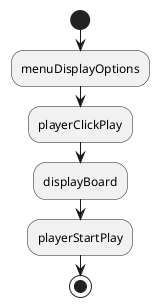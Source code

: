 @startuml play
start
:menuDisplayOptions;
:playerClickPlay;
:displayBoard;
:playerStartPlay;
stop
@enduml

@startuml leave 
start
:userPressEsc;
:menuDisplayOptions;
:userClickLeave;
:userLeave;
end
@enduml

@startuml move
start
:playerPickAvailablePiece;
:checkAvailableSlots;
:displayAvailableSlots;
repeat :playerPickSlot;
repeat while (checkIfSlotValid) ->no
->yes;
:movePieceToSlot;
if(opponentPieceOnSlot) then (yes)
    :Capture;
else(no)
    :noCapture;
endif
:checkForCheck;
if (check) then (yes)
    if (checkMate) then (yes)
        :win;
        end
    else (no)
        :noCheckMate;
    endif
else (no)
    :noCheck;
endif
:switchTurn;
stop
@enduml

@startuml resign
start
:playerPickResign;
:displayResignQuestion;
if (playerPickYes) then (yes)
    :updatePlayerStatusResign;
    end
else (no)
    :continue;
    stop
endif
@enduml

@startuml draw
start
:playerPickDraw;
:displayDrawQuestion;
if (playerPickYes) then (yes)
    if (opponentPickYes) then (yes)
        :updatePlayerStatusDraw;
        end
    else (no)
        :continue;
    endif
else (no)
    :continue;
endif
stop
@enduml

